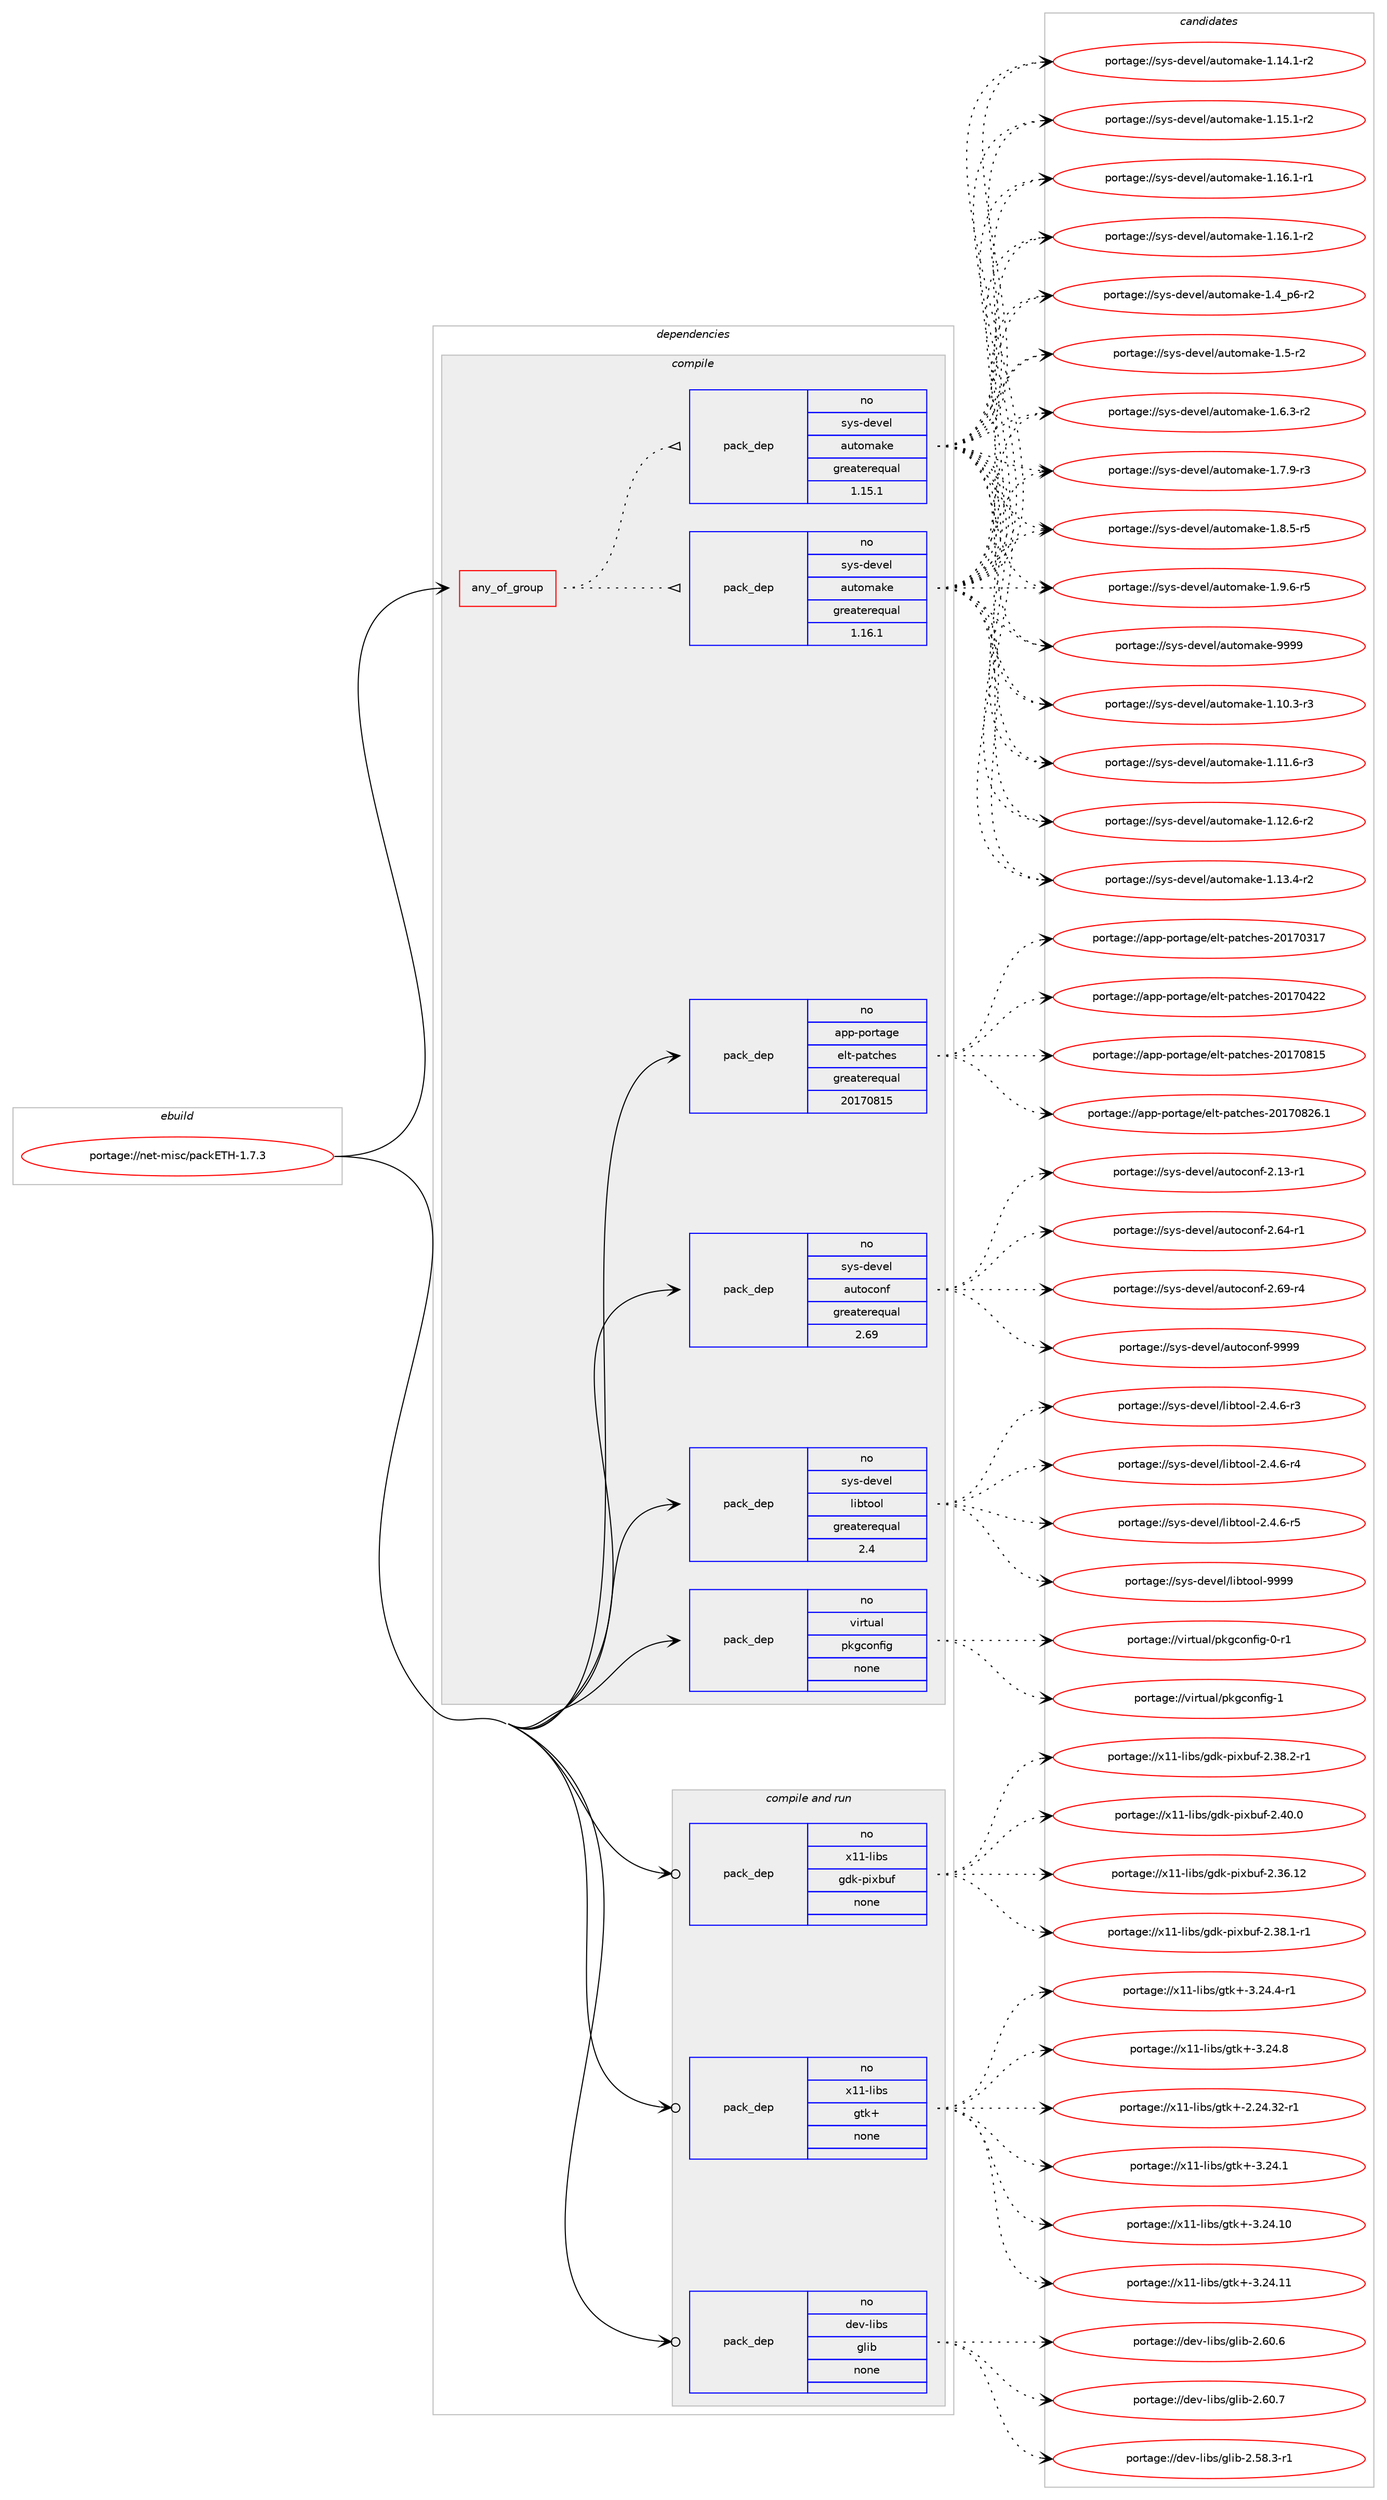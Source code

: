 digraph prolog {

# *************
# Graph options
# *************

newrank=true;
concentrate=true;
compound=true;
graph [rankdir=LR,fontname=Helvetica,fontsize=10,ranksep=1.5];#, ranksep=2.5, nodesep=0.2];
edge  [arrowhead=vee];
node  [fontname=Helvetica,fontsize=10];

# **********
# The ebuild
# **********

subgraph cluster_leftcol {
color=gray;
rank=same;
label=<<i>ebuild</i>>;
id [label="portage://net-misc/packETH-1.7.3", color=red, width=4, href="../net-misc/packETH-1.7.3.svg"];
}

# ****************
# The dependencies
# ****************

subgraph cluster_midcol {
color=gray;
label=<<i>dependencies</i>>;
subgraph cluster_compile {
fillcolor="#eeeeee";
style=filled;
label=<<i>compile</i>>;
subgraph any5998 {
dependency369017 [label=<<TABLE BORDER="0" CELLBORDER="1" CELLSPACING="0" CELLPADDING="4"><TR><TD CELLPADDING="10">any_of_group</TD></TR></TABLE>>, shape=none, color=red];subgraph pack270463 {
dependency369018 [label=<<TABLE BORDER="0" CELLBORDER="1" CELLSPACING="0" CELLPADDING="4" WIDTH="220"><TR><TD ROWSPAN="6" CELLPADDING="30">pack_dep</TD></TR><TR><TD WIDTH="110">no</TD></TR><TR><TD>sys-devel</TD></TR><TR><TD>automake</TD></TR><TR><TD>greaterequal</TD></TR><TR><TD>1.16.1</TD></TR></TABLE>>, shape=none, color=blue];
}
dependency369017:e -> dependency369018:w [weight=20,style="dotted",arrowhead="oinv"];
subgraph pack270464 {
dependency369019 [label=<<TABLE BORDER="0" CELLBORDER="1" CELLSPACING="0" CELLPADDING="4" WIDTH="220"><TR><TD ROWSPAN="6" CELLPADDING="30">pack_dep</TD></TR><TR><TD WIDTH="110">no</TD></TR><TR><TD>sys-devel</TD></TR><TR><TD>automake</TD></TR><TR><TD>greaterequal</TD></TR><TR><TD>1.15.1</TD></TR></TABLE>>, shape=none, color=blue];
}
dependency369017:e -> dependency369019:w [weight=20,style="dotted",arrowhead="oinv"];
}
id:e -> dependency369017:w [weight=20,style="solid",arrowhead="vee"];
subgraph pack270465 {
dependency369020 [label=<<TABLE BORDER="0" CELLBORDER="1" CELLSPACING="0" CELLPADDING="4" WIDTH="220"><TR><TD ROWSPAN="6" CELLPADDING="30">pack_dep</TD></TR><TR><TD WIDTH="110">no</TD></TR><TR><TD>app-portage</TD></TR><TR><TD>elt-patches</TD></TR><TR><TD>greaterequal</TD></TR><TR><TD>20170815</TD></TR></TABLE>>, shape=none, color=blue];
}
id:e -> dependency369020:w [weight=20,style="solid",arrowhead="vee"];
subgraph pack270466 {
dependency369021 [label=<<TABLE BORDER="0" CELLBORDER="1" CELLSPACING="0" CELLPADDING="4" WIDTH="220"><TR><TD ROWSPAN="6" CELLPADDING="30">pack_dep</TD></TR><TR><TD WIDTH="110">no</TD></TR><TR><TD>sys-devel</TD></TR><TR><TD>autoconf</TD></TR><TR><TD>greaterequal</TD></TR><TR><TD>2.69</TD></TR></TABLE>>, shape=none, color=blue];
}
id:e -> dependency369021:w [weight=20,style="solid",arrowhead="vee"];
subgraph pack270467 {
dependency369022 [label=<<TABLE BORDER="0" CELLBORDER="1" CELLSPACING="0" CELLPADDING="4" WIDTH="220"><TR><TD ROWSPAN="6" CELLPADDING="30">pack_dep</TD></TR><TR><TD WIDTH="110">no</TD></TR><TR><TD>sys-devel</TD></TR><TR><TD>libtool</TD></TR><TR><TD>greaterequal</TD></TR><TR><TD>2.4</TD></TR></TABLE>>, shape=none, color=blue];
}
id:e -> dependency369022:w [weight=20,style="solid",arrowhead="vee"];
subgraph pack270468 {
dependency369023 [label=<<TABLE BORDER="0" CELLBORDER="1" CELLSPACING="0" CELLPADDING="4" WIDTH="220"><TR><TD ROWSPAN="6" CELLPADDING="30">pack_dep</TD></TR><TR><TD WIDTH="110">no</TD></TR><TR><TD>virtual</TD></TR><TR><TD>pkgconfig</TD></TR><TR><TD>none</TD></TR><TR><TD></TD></TR></TABLE>>, shape=none, color=blue];
}
id:e -> dependency369023:w [weight=20,style="solid",arrowhead="vee"];
}
subgraph cluster_compileandrun {
fillcolor="#eeeeee";
style=filled;
label=<<i>compile and run</i>>;
subgraph pack270469 {
dependency369024 [label=<<TABLE BORDER="0" CELLBORDER="1" CELLSPACING="0" CELLPADDING="4" WIDTH="220"><TR><TD ROWSPAN="6" CELLPADDING="30">pack_dep</TD></TR><TR><TD WIDTH="110">no</TD></TR><TR><TD>dev-libs</TD></TR><TR><TD>glib</TD></TR><TR><TD>none</TD></TR><TR><TD></TD></TR></TABLE>>, shape=none, color=blue];
}
id:e -> dependency369024:w [weight=20,style="solid",arrowhead="odotvee"];
subgraph pack270470 {
dependency369025 [label=<<TABLE BORDER="0" CELLBORDER="1" CELLSPACING="0" CELLPADDING="4" WIDTH="220"><TR><TD ROWSPAN="6" CELLPADDING="30">pack_dep</TD></TR><TR><TD WIDTH="110">no</TD></TR><TR><TD>x11-libs</TD></TR><TR><TD>gdk-pixbuf</TD></TR><TR><TD>none</TD></TR><TR><TD></TD></TR></TABLE>>, shape=none, color=blue];
}
id:e -> dependency369025:w [weight=20,style="solid",arrowhead="odotvee"];
subgraph pack270471 {
dependency369026 [label=<<TABLE BORDER="0" CELLBORDER="1" CELLSPACING="0" CELLPADDING="4" WIDTH="220"><TR><TD ROWSPAN="6" CELLPADDING="30">pack_dep</TD></TR><TR><TD WIDTH="110">no</TD></TR><TR><TD>x11-libs</TD></TR><TR><TD>gtk+</TD></TR><TR><TD>none</TD></TR><TR><TD></TD></TR></TABLE>>, shape=none, color=blue];
}
id:e -> dependency369026:w [weight=20,style="solid",arrowhead="odotvee"];
}
subgraph cluster_run {
fillcolor="#eeeeee";
style=filled;
label=<<i>run</i>>;
}
}

# **************
# The candidates
# **************

subgraph cluster_choices {
rank=same;
color=gray;
label=<<i>candidates</i>>;

subgraph choice270463 {
color=black;
nodesep=1;
choiceportage11512111545100101118101108479711711611110997107101454946494846514511451 [label="portage://sys-devel/automake-1.10.3-r3", color=red, width=4,href="../sys-devel/automake-1.10.3-r3.svg"];
choiceportage11512111545100101118101108479711711611110997107101454946494946544511451 [label="portage://sys-devel/automake-1.11.6-r3", color=red, width=4,href="../sys-devel/automake-1.11.6-r3.svg"];
choiceportage11512111545100101118101108479711711611110997107101454946495046544511450 [label="portage://sys-devel/automake-1.12.6-r2", color=red, width=4,href="../sys-devel/automake-1.12.6-r2.svg"];
choiceportage11512111545100101118101108479711711611110997107101454946495146524511450 [label="portage://sys-devel/automake-1.13.4-r2", color=red, width=4,href="../sys-devel/automake-1.13.4-r2.svg"];
choiceportage11512111545100101118101108479711711611110997107101454946495246494511450 [label="portage://sys-devel/automake-1.14.1-r2", color=red, width=4,href="../sys-devel/automake-1.14.1-r2.svg"];
choiceportage11512111545100101118101108479711711611110997107101454946495346494511450 [label="portage://sys-devel/automake-1.15.1-r2", color=red, width=4,href="../sys-devel/automake-1.15.1-r2.svg"];
choiceportage11512111545100101118101108479711711611110997107101454946495446494511449 [label="portage://sys-devel/automake-1.16.1-r1", color=red, width=4,href="../sys-devel/automake-1.16.1-r1.svg"];
choiceportage11512111545100101118101108479711711611110997107101454946495446494511450 [label="portage://sys-devel/automake-1.16.1-r2", color=red, width=4,href="../sys-devel/automake-1.16.1-r2.svg"];
choiceportage115121115451001011181011084797117116111109971071014549465295112544511450 [label="portage://sys-devel/automake-1.4_p6-r2", color=red, width=4,href="../sys-devel/automake-1.4_p6-r2.svg"];
choiceportage11512111545100101118101108479711711611110997107101454946534511450 [label="portage://sys-devel/automake-1.5-r2", color=red, width=4,href="../sys-devel/automake-1.5-r2.svg"];
choiceportage115121115451001011181011084797117116111109971071014549465446514511450 [label="portage://sys-devel/automake-1.6.3-r2", color=red, width=4,href="../sys-devel/automake-1.6.3-r2.svg"];
choiceportage115121115451001011181011084797117116111109971071014549465546574511451 [label="portage://sys-devel/automake-1.7.9-r3", color=red, width=4,href="../sys-devel/automake-1.7.9-r3.svg"];
choiceportage115121115451001011181011084797117116111109971071014549465646534511453 [label="portage://sys-devel/automake-1.8.5-r5", color=red, width=4,href="../sys-devel/automake-1.8.5-r5.svg"];
choiceportage115121115451001011181011084797117116111109971071014549465746544511453 [label="portage://sys-devel/automake-1.9.6-r5", color=red, width=4,href="../sys-devel/automake-1.9.6-r5.svg"];
choiceportage115121115451001011181011084797117116111109971071014557575757 [label="portage://sys-devel/automake-9999", color=red, width=4,href="../sys-devel/automake-9999.svg"];
dependency369018:e -> choiceportage11512111545100101118101108479711711611110997107101454946494846514511451:w [style=dotted,weight="100"];
dependency369018:e -> choiceportage11512111545100101118101108479711711611110997107101454946494946544511451:w [style=dotted,weight="100"];
dependency369018:e -> choiceportage11512111545100101118101108479711711611110997107101454946495046544511450:w [style=dotted,weight="100"];
dependency369018:e -> choiceportage11512111545100101118101108479711711611110997107101454946495146524511450:w [style=dotted,weight="100"];
dependency369018:e -> choiceportage11512111545100101118101108479711711611110997107101454946495246494511450:w [style=dotted,weight="100"];
dependency369018:e -> choiceportage11512111545100101118101108479711711611110997107101454946495346494511450:w [style=dotted,weight="100"];
dependency369018:e -> choiceportage11512111545100101118101108479711711611110997107101454946495446494511449:w [style=dotted,weight="100"];
dependency369018:e -> choiceportage11512111545100101118101108479711711611110997107101454946495446494511450:w [style=dotted,weight="100"];
dependency369018:e -> choiceportage115121115451001011181011084797117116111109971071014549465295112544511450:w [style=dotted,weight="100"];
dependency369018:e -> choiceportage11512111545100101118101108479711711611110997107101454946534511450:w [style=dotted,weight="100"];
dependency369018:e -> choiceportage115121115451001011181011084797117116111109971071014549465446514511450:w [style=dotted,weight="100"];
dependency369018:e -> choiceportage115121115451001011181011084797117116111109971071014549465546574511451:w [style=dotted,weight="100"];
dependency369018:e -> choiceportage115121115451001011181011084797117116111109971071014549465646534511453:w [style=dotted,weight="100"];
dependency369018:e -> choiceportage115121115451001011181011084797117116111109971071014549465746544511453:w [style=dotted,weight="100"];
dependency369018:e -> choiceportage115121115451001011181011084797117116111109971071014557575757:w [style=dotted,weight="100"];
}
subgraph choice270464 {
color=black;
nodesep=1;
choiceportage11512111545100101118101108479711711611110997107101454946494846514511451 [label="portage://sys-devel/automake-1.10.3-r3", color=red, width=4,href="../sys-devel/automake-1.10.3-r3.svg"];
choiceportage11512111545100101118101108479711711611110997107101454946494946544511451 [label="portage://sys-devel/automake-1.11.6-r3", color=red, width=4,href="../sys-devel/automake-1.11.6-r3.svg"];
choiceportage11512111545100101118101108479711711611110997107101454946495046544511450 [label="portage://sys-devel/automake-1.12.6-r2", color=red, width=4,href="../sys-devel/automake-1.12.6-r2.svg"];
choiceportage11512111545100101118101108479711711611110997107101454946495146524511450 [label="portage://sys-devel/automake-1.13.4-r2", color=red, width=4,href="../sys-devel/automake-1.13.4-r2.svg"];
choiceportage11512111545100101118101108479711711611110997107101454946495246494511450 [label="portage://sys-devel/automake-1.14.1-r2", color=red, width=4,href="../sys-devel/automake-1.14.1-r2.svg"];
choiceportage11512111545100101118101108479711711611110997107101454946495346494511450 [label="portage://sys-devel/automake-1.15.1-r2", color=red, width=4,href="../sys-devel/automake-1.15.1-r2.svg"];
choiceportage11512111545100101118101108479711711611110997107101454946495446494511449 [label="portage://sys-devel/automake-1.16.1-r1", color=red, width=4,href="../sys-devel/automake-1.16.1-r1.svg"];
choiceportage11512111545100101118101108479711711611110997107101454946495446494511450 [label="portage://sys-devel/automake-1.16.1-r2", color=red, width=4,href="../sys-devel/automake-1.16.1-r2.svg"];
choiceportage115121115451001011181011084797117116111109971071014549465295112544511450 [label="portage://sys-devel/automake-1.4_p6-r2", color=red, width=4,href="../sys-devel/automake-1.4_p6-r2.svg"];
choiceportage11512111545100101118101108479711711611110997107101454946534511450 [label="portage://sys-devel/automake-1.5-r2", color=red, width=4,href="../sys-devel/automake-1.5-r2.svg"];
choiceportage115121115451001011181011084797117116111109971071014549465446514511450 [label="portage://sys-devel/automake-1.6.3-r2", color=red, width=4,href="../sys-devel/automake-1.6.3-r2.svg"];
choiceportage115121115451001011181011084797117116111109971071014549465546574511451 [label="portage://sys-devel/automake-1.7.9-r3", color=red, width=4,href="../sys-devel/automake-1.7.9-r3.svg"];
choiceportage115121115451001011181011084797117116111109971071014549465646534511453 [label="portage://sys-devel/automake-1.8.5-r5", color=red, width=4,href="../sys-devel/automake-1.8.5-r5.svg"];
choiceportage115121115451001011181011084797117116111109971071014549465746544511453 [label="portage://sys-devel/automake-1.9.6-r5", color=red, width=4,href="../sys-devel/automake-1.9.6-r5.svg"];
choiceportage115121115451001011181011084797117116111109971071014557575757 [label="portage://sys-devel/automake-9999", color=red, width=4,href="../sys-devel/automake-9999.svg"];
dependency369019:e -> choiceportage11512111545100101118101108479711711611110997107101454946494846514511451:w [style=dotted,weight="100"];
dependency369019:e -> choiceportage11512111545100101118101108479711711611110997107101454946494946544511451:w [style=dotted,weight="100"];
dependency369019:e -> choiceportage11512111545100101118101108479711711611110997107101454946495046544511450:w [style=dotted,weight="100"];
dependency369019:e -> choiceportage11512111545100101118101108479711711611110997107101454946495146524511450:w [style=dotted,weight="100"];
dependency369019:e -> choiceportage11512111545100101118101108479711711611110997107101454946495246494511450:w [style=dotted,weight="100"];
dependency369019:e -> choiceportage11512111545100101118101108479711711611110997107101454946495346494511450:w [style=dotted,weight="100"];
dependency369019:e -> choiceportage11512111545100101118101108479711711611110997107101454946495446494511449:w [style=dotted,weight="100"];
dependency369019:e -> choiceportage11512111545100101118101108479711711611110997107101454946495446494511450:w [style=dotted,weight="100"];
dependency369019:e -> choiceportage115121115451001011181011084797117116111109971071014549465295112544511450:w [style=dotted,weight="100"];
dependency369019:e -> choiceportage11512111545100101118101108479711711611110997107101454946534511450:w [style=dotted,weight="100"];
dependency369019:e -> choiceportage115121115451001011181011084797117116111109971071014549465446514511450:w [style=dotted,weight="100"];
dependency369019:e -> choiceportage115121115451001011181011084797117116111109971071014549465546574511451:w [style=dotted,weight="100"];
dependency369019:e -> choiceportage115121115451001011181011084797117116111109971071014549465646534511453:w [style=dotted,weight="100"];
dependency369019:e -> choiceportage115121115451001011181011084797117116111109971071014549465746544511453:w [style=dotted,weight="100"];
dependency369019:e -> choiceportage115121115451001011181011084797117116111109971071014557575757:w [style=dotted,weight="100"];
}
subgraph choice270465 {
color=black;
nodesep=1;
choiceportage97112112451121111141169710310147101108116451129711699104101115455048495548514955 [label="portage://app-portage/elt-patches-20170317", color=red, width=4,href="../app-portage/elt-patches-20170317.svg"];
choiceportage97112112451121111141169710310147101108116451129711699104101115455048495548525050 [label="portage://app-portage/elt-patches-20170422", color=red, width=4,href="../app-portage/elt-patches-20170422.svg"];
choiceportage97112112451121111141169710310147101108116451129711699104101115455048495548564953 [label="portage://app-portage/elt-patches-20170815", color=red, width=4,href="../app-portage/elt-patches-20170815.svg"];
choiceportage971121124511211111411697103101471011081164511297116991041011154550484955485650544649 [label="portage://app-portage/elt-patches-20170826.1", color=red, width=4,href="../app-portage/elt-patches-20170826.1.svg"];
dependency369020:e -> choiceportage97112112451121111141169710310147101108116451129711699104101115455048495548514955:w [style=dotted,weight="100"];
dependency369020:e -> choiceportage97112112451121111141169710310147101108116451129711699104101115455048495548525050:w [style=dotted,weight="100"];
dependency369020:e -> choiceportage97112112451121111141169710310147101108116451129711699104101115455048495548564953:w [style=dotted,weight="100"];
dependency369020:e -> choiceportage971121124511211111411697103101471011081164511297116991041011154550484955485650544649:w [style=dotted,weight="100"];
}
subgraph choice270466 {
color=black;
nodesep=1;
choiceportage1151211154510010111810110847971171161119911111010245504649514511449 [label="portage://sys-devel/autoconf-2.13-r1", color=red, width=4,href="../sys-devel/autoconf-2.13-r1.svg"];
choiceportage1151211154510010111810110847971171161119911111010245504654524511449 [label="portage://sys-devel/autoconf-2.64-r1", color=red, width=4,href="../sys-devel/autoconf-2.64-r1.svg"];
choiceportage1151211154510010111810110847971171161119911111010245504654574511452 [label="portage://sys-devel/autoconf-2.69-r4", color=red, width=4,href="../sys-devel/autoconf-2.69-r4.svg"];
choiceportage115121115451001011181011084797117116111991111101024557575757 [label="portage://sys-devel/autoconf-9999", color=red, width=4,href="../sys-devel/autoconf-9999.svg"];
dependency369021:e -> choiceportage1151211154510010111810110847971171161119911111010245504649514511449:w [style=dotted,weight="100"];
dependency369021:e -> choiceportage1151211154510010111810110847971171161119911111010245504654524511449:w [style=dotted,weight="100"];
dependency369021:e -> choiceportage1151211154510010111810110847971171161119911111010245504654574511452:w [style=dotted,weight="100"];
dependency369021:e -> choiceportage115121115451001011181011084797117116111991111101024557575757:w [style=dotted,weight="100"];
}
subgraph choice270467 {
color=black;
nodesep=1;
choiceportage1151211154510010111810110847108105981161111111084550465246544511451 [label="portage://sys-devel/libtool-2.4.6-r3", color=red, width=4,href="../sys-devel/libtool-2.4.6-r3.svg"];
choiceportage1151211154510010111810110847108105981161111111084550465246544511452 [label="portage://sys-devel/libtool-2.4.6-r4", color=red, width=4,href="../sys-devel/libtool-2.4.6-r4.svg"];
choiceportage1151211154510010111810110847108105981161111111084550465246544511453 [label="portage://sys-devel/libtool-2.4.6-r5", color=red, width=4,href="../sys-devel/libtool-2.4.6-r5.svg"];
choiceportage1151211154510010111810110847108105981161111111084557575757 [label="portage://sys-devel/libtool-9999", color=red, width=4,href="../sys-devel/libtool-9999.svg"];
dependency369022:e -> choiceportage1151211154510010111810110847108105981161111111084550465246544511451:w [style=dotted,weight="100"];
dependency369022:e -> choiceportage1151211154510010111810110847108105981161111111084550465246544511452:w [style=dotted,weight="100"];
dependency369022:e -> choiceportage1151211154510010111810110847108105981161111111084550465246544511453:w [style=dotted,weight="100"];
dependency369022:e -> choiceportage1151211154510010111810110847108105981161111111084557575757:w [style=dotted,weight="100"];
}
subgraph choice270468 {
color=black;
nodesep=1;
choiceportage11810511411611797108471121071039911111010210510345484511449 [label="portage://virtual/pkgconfig-0-r1", color=red, width=4,href="../virtual/pkgconfig-0-r1.svg"];
choiceportage1181051141161179710847112107103991111101021051034549 [label="portage://virtual/pkgconfig-1", color=red, width=4,href="../virtual/pkgconfig-1.svg"];
dependency369023:e -> choiceportage11810511411611797108471121071039911111010210510345484511449:w [style=dotted,weight="100"];
dependency369023:e -> choiceportage1181051141161179710847112107103991111101021051034549:w [style=dotted,weight="100"];
}
subgraph choice270469 {
color=black;
nodesep=1;
choiceportage10010111845108105981154710310810598455046535646514511449 [label="portage://dev-libs/glib-2.58.3-r1", color=red, width=4,href="../dev-libs/glib-2.58.3-r1.svg"];
choiceportage1001011184510810598115471031081059845504654484654 [label="portage://dev-libs/glib-2.60.6", color=red, width=4,href="../dev-libs/glib-2.60.6.svg"];
choiceportage1001011184510810598115471031081059845504654484655 [label="portage://dev-libs/glib-2.60.7", color=red, width=4,href="../dev-libs/glib-2.60.7.svg"];
dependency369024:e -> choiceportage10010111845108105981154710310810598455046535646514511449:w [style=dotted,weight="100"];
dependency369024:e -> choiceportage1001011184510810598115471031081059845504654484654:w [style=dotted,weight="100"];
dependency369024:e -> choiceportage1001011184510810598115471031081059845504654484655:w [style=dotted,weight="100"];
}
subgraph choice270470 {
color=black;
nodesep=1;
choiceportage120494945108105981154710310010745112105120981171024550465154464950 [label="portage://x11-libs/gdk-pixbuf-2.36.12", color=red, width=4,href="../x11-libs/gdk-pixbuf-2.36.12.svg"];
choiceportage12049494510810598115471031001074511210512098117102455046515646494511449 [label="portage://x11-libs/gdk-pixbuf-2.38.1-r1", color=red, width=4,href="../x11-libs/gdk-pixbuf-2.38.1-r1.svg"];
choiceportage12049494510810598115471031001074511210512098117102455046515646504511449 [label="portage://x11-libs/gdk-pixbuf-2.38.2-r1", color=red, width=4,href="../x11-libs/gdk-pixbuf-2.38.2-r1.svg"];
choiceportage1204949451081059811547103100107451121051209811710245504652484648 [label="portage://x11-libs/gdk-pixbuf-2.40.0", color=red, width=4,href="../x11-libs/gdk-pixbuf-2.40.0.svg"];
dependency369025:e -> choiceportage120494945108105981154710310010745112105120981171024550465154464950:w [style=dotted,weight="100"];
dependency369025:e -> choiceportage12049494510810598115471031001074511210512098117102455046515646494511449:w [style=dotted,weight="100"];
dependency369025:e -> choiceportage12049494510810598115471031001074511210512098117102455046515646504511449:w [style=dotted,weight="100"];
dependency369025:e -> choiceportage1204949451081059811547103100107451121051209811710245504652484648:w [style=dotted,weight="100"];
}
subgraph choice270471 {
color=black;
nodesep=1;
choiceportage12049494510810598115471031161074345504650524651504511449 [label="portage://x11-libs/gtk+-2.24.32-r1", color=red, width=4,href="../x11-libs/gtk+-2.24.32-r1.svg"];
choiceportage12049494510810598115471031161074345514650524649 [label="portage://x11-libs/gtk+-3.24.1", color=red, width=4,href="../x11-libs/gtk+-3.24.1.svg"];
choiceportage1204949451081059811547103116107434551465052464948 [label="portage://x11-libs/gtk+-3.24.10", color=red, width=4,href="../x11-libs/gtk+-3.24.10.svg"];
choiceportage1204949451081059811547103116107434551465052464949 [label="portage://x11-libs/gtk+-3.24.11", color=red, width=4,href="../x11-libs/gtk+-3.24.11.svg"];
choiceportage120494945108105981154710311610743455146505246524511449 [label="portage://x11-libs/gtk+-3.24.4-r1", color=red, width=4,href="../x11-libs/gtk+-3.24.4-r1.svg"];
choiceportage12049494510810598115471031161074345514650524656 [label="portage://x11-libs/gtk+-3.24.8", color=red, width=4,href="../x11-libs/gtk+-3.24.8.svg"];
dependency369026:e -> choiceportage12049494510810598115471031161074345504650524651504511449:w [style=dotted,weight="100"];
dependency369026:e -> choiceportage12049494510810598115471031161074345514650524649:w [style=dotted,weight="100"];
dependency369026:e -> choiceportage1204949451081059811547103116107434551465052464948:w [style=dotted,weight="100"];
dependency369026:e -> choiceportage1204949451081059811547103116107434551465052464949:w [style=dotted,weight="100"];
dependency369026:e -> choiceportage120494945108105981154710311610743455146505246524511449:w [style=dotted,weight="100"];
dependency369026:e -> choiceportage12049494510810598115471031161074345514650524656:w [style=dotted,weight="100"];
}
}

}
